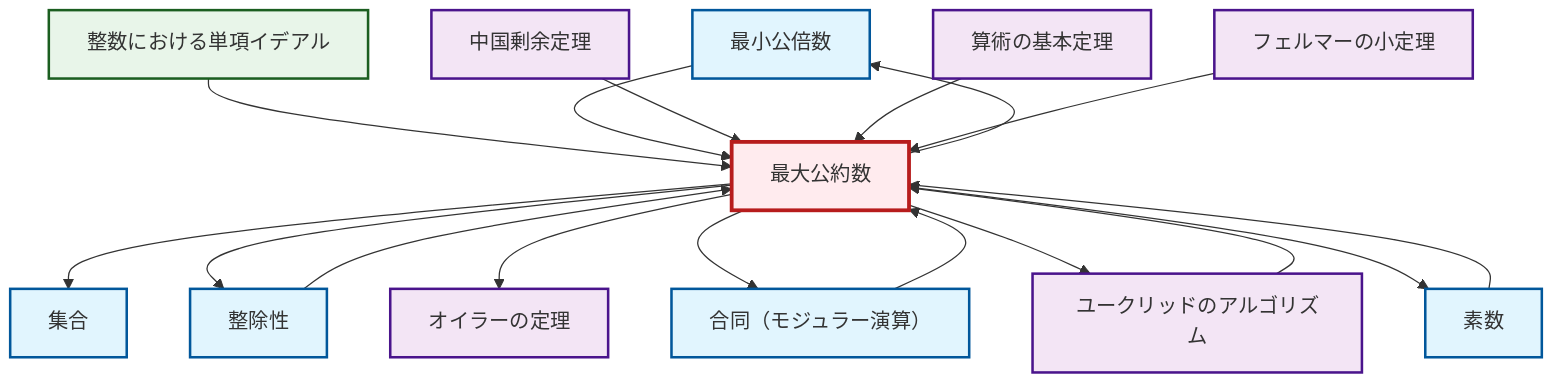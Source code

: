 graph TD
    classDef definition fill:#e1f5fe,stroke:#01579b,stroke-width:2px
    classDef theorem fill:#f3e5f5,stroke:#4a148c,stroke-width:2px
    classDef axiom fill:#fff3e0,stroke:#e65100,stroke-width:2px
    classDef example fill:#e8f5e9,stroke:#1b5e20,stroke-width:2px
    classDef current fill:#ffebee,stroke:#b71c1c,stroke-width:3px
    def-lcm["最小公倍数"]:::definition
    def-gcd["最大公約数"]:::definition
    thm-fundamental-arithmetic["算術の基本定理"]:::theorem
    def-congruence["合同（モジュラー演算）"]:::definition
    def-divisibility["整除性"]:::definition
    def-set["集合"]:::definition
    thm-chinese-remainder["中国剰余定理"]:::theorem
    thm-euclidean-algorithm["ユークリッドのアルゴリズム"]:::theorem
    thm-euler["オイラーの定理"]:::theorem
    def-prime["素数"]:::definition
    ex-principal-ideal["整数における単項イデアル"]:::example
    thm-fermat-little["フェルマーの小定理"]:::theorem
    ex-principal-ideal --> def-gcd
    def-lcm --> def-gcd
    def-gcd --> def-set
    thm-chinese-remainder --> def-gcd
    def-prime --> def-gcd
    thm-euclidean-algorithm --> def-gcd
    def-gcd --> def-divisibility
    def-gcd --> thm-euler
    thm-fundamental-arithmetic --> def-gcd
    def-gcd --> def-congruence
    def-congruence --> def-gcd
    def-gcd --> thm-euclidean-algorithm
    thm-fermat-little --> def-gcd
    def-gcd --> def-prime
    def-gcd --> def-lcm
    def-divisibility --> def-gcd
    class def-gcd current